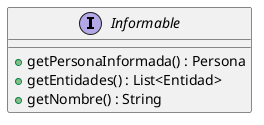 @startuml
'https://plantuml.com/class-diagram

interface Informable{
    + getPersonaInformada() : Persona
    + getEntidades() : List<Entidad>
    + getNombre() : String
}

@enduml